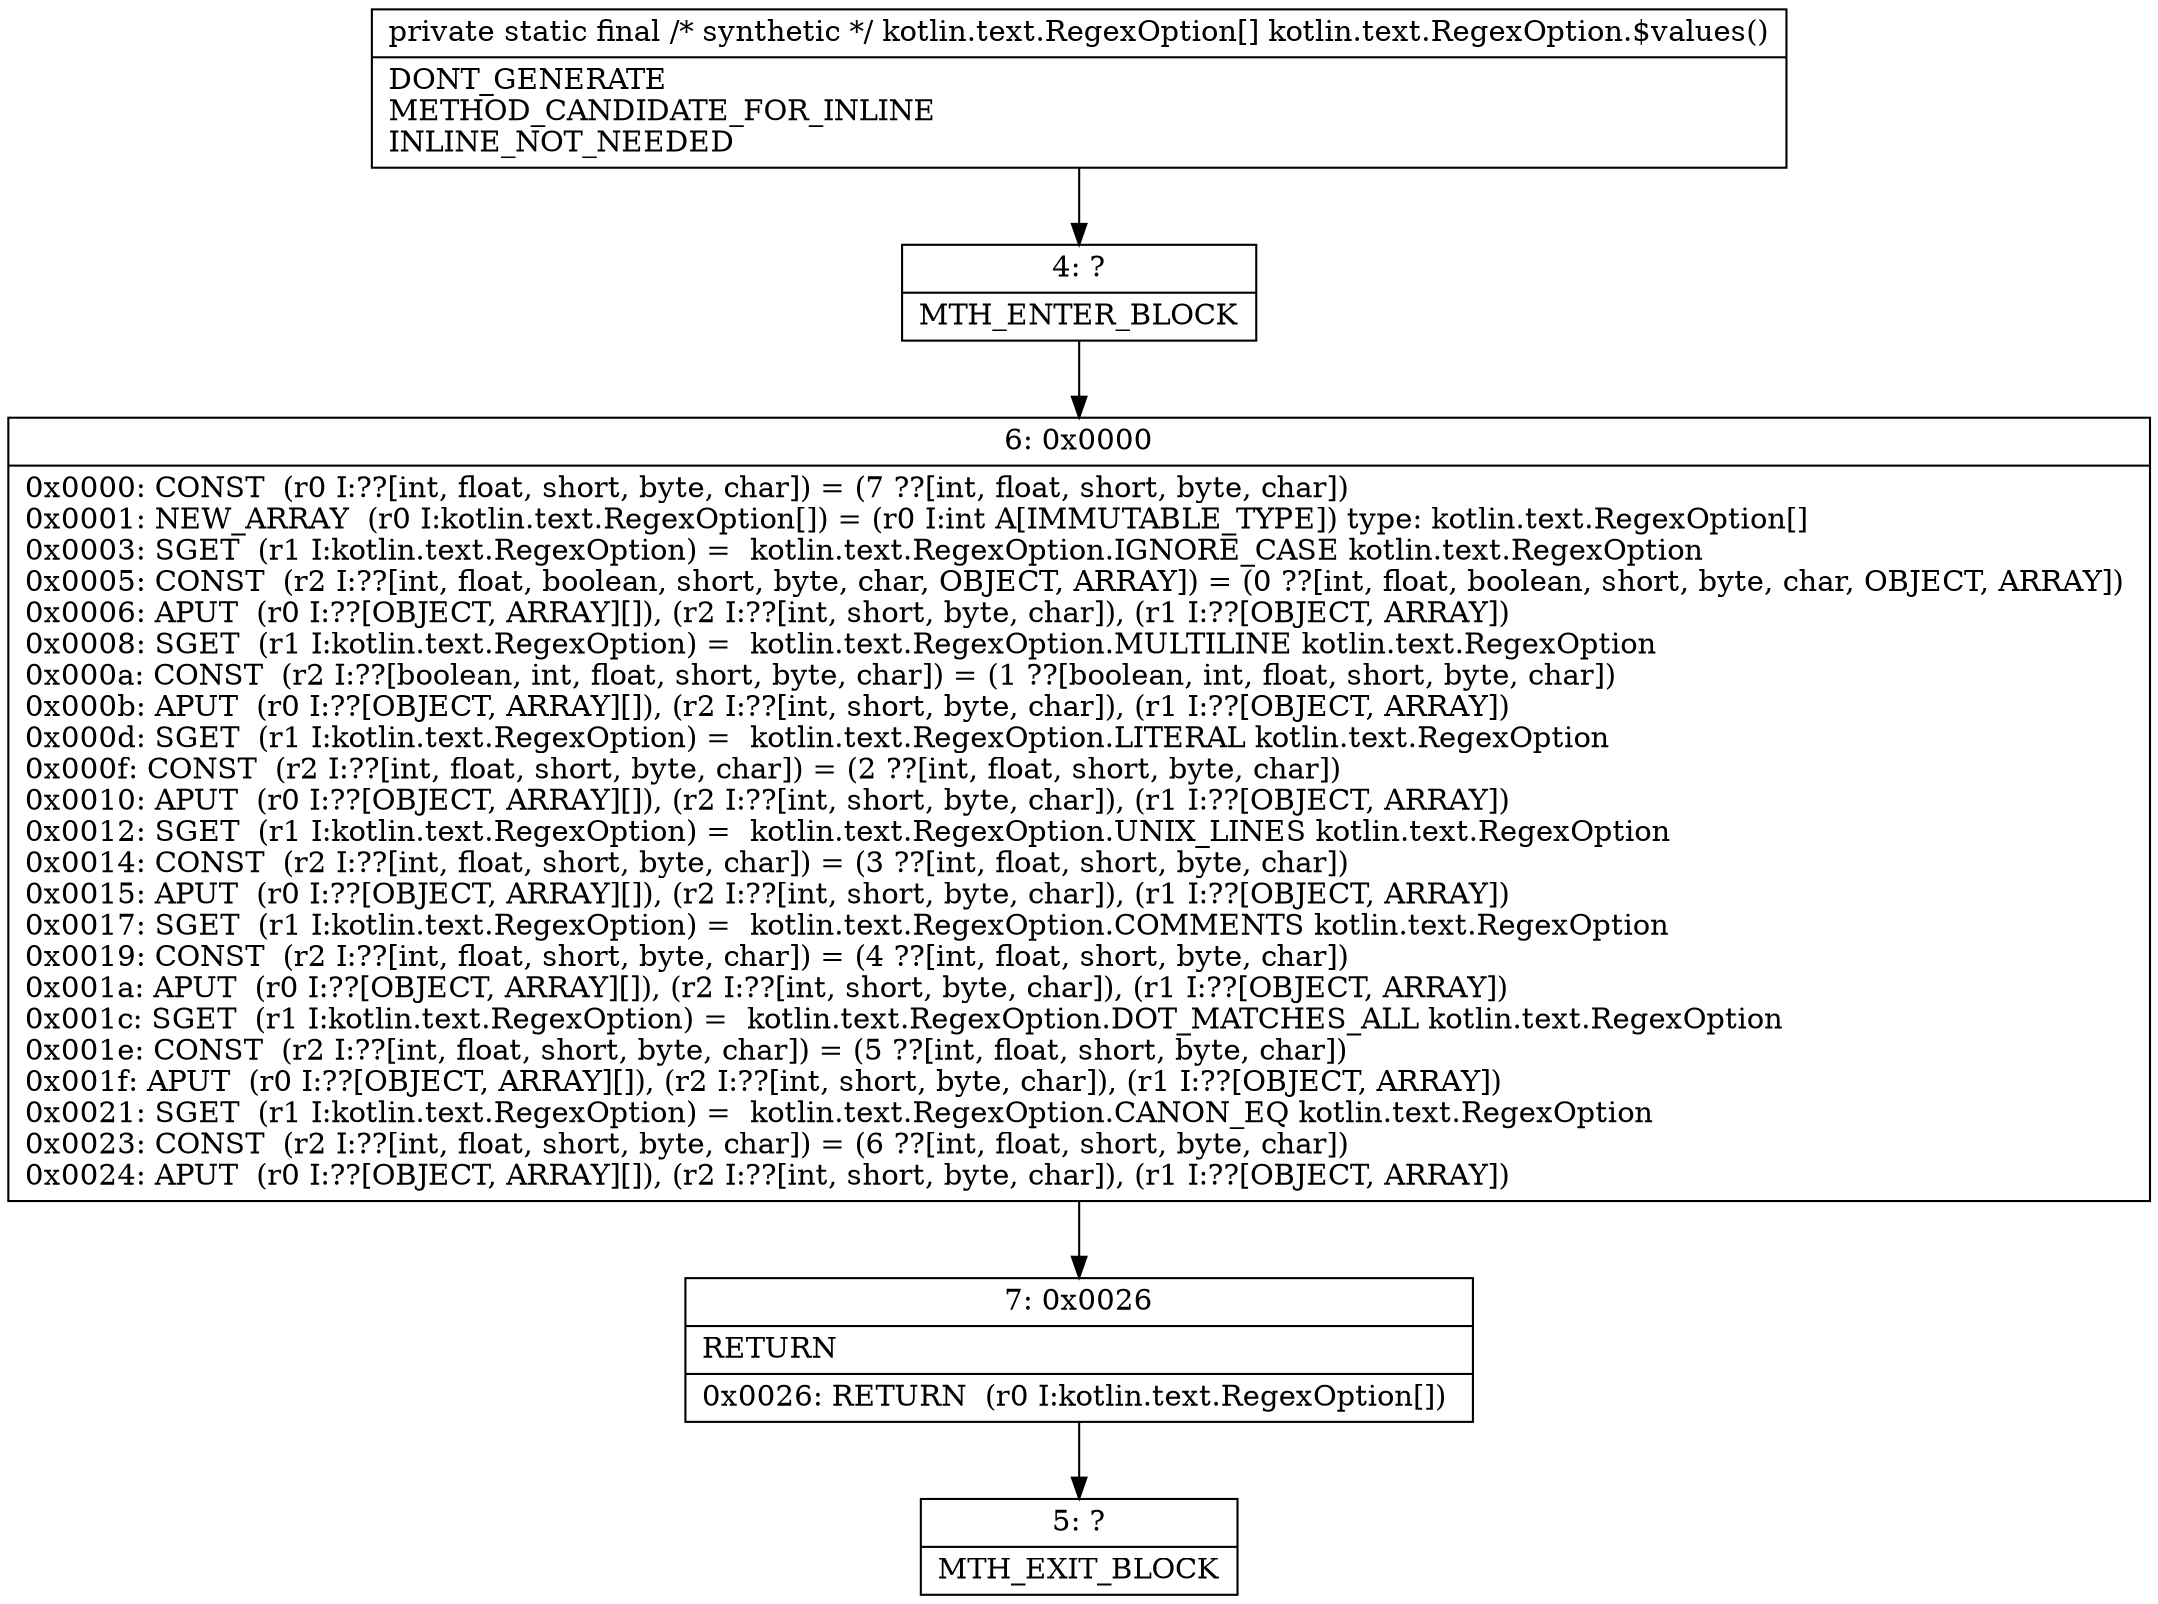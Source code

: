 digraph "CFG forkotlin.text.RegexOption.$values()[Lkotlin\/text\/RegexOption;" {
Node_4 [shape=record,label="{4\:\ ?|MTH_ENTER_BLOCK\l}"];
Node_6 [shape=record,label="{6\:\ 0x0000|0x0000: CONST  (r0 I:??[int, float, short, byte, char]) = (7 ??[int, float, short, byte, char]) \l0x0001: NEW_ARRAY  (r0 I:kotlin.text.RegexOption[]) = (r0 I:int A[IMMUTABLE_TYPE]) type: kotlin.text.RegexOption[] \l0x0003: SGET  (r1 I:kotlin.text.RegexOption) =  kotlin.text.RegexOption.IGNORE_CASE kotlin.text.RegexOption \l0x0005: CONST  (r2 I:??[int, float, boolean, short, byte, char, OBJECT, ARRAY]) = (0 ??[int, float, boolean, short, byte, char, OBJECT, ARRAY]) \l0x0006: APUT  (r0 I:??[OBJECT, ARRAY][]), (r2 I:??[int, short, byte, char]), (r1 I:??[OBJECT, ARRAY]) \l0x0008: SGET  (r1 I:kotlin.text.RegexOption) =  kotlin.text.RegexOption.MULTILINE kotlin.text.RegexOption \l0x000a: CONST  (r2 I:??[boolean, int, float, short, byte, char]) = (1 ??[boolean, int, float, short, byte, char]) \l0x000b: APUT  (r0 I:??[OBJECT, ARRAY][]), (r2 I:??[int, short, byte, char]), (r1 I:??[OBJECT, ARRAY]) \l0x000d: SGET  (r1 I:kotlin.text.RegexOption) =  kotlin.text.RegexOption.LITERAL kotlin.text.RegexOption \l0x000f: CONST  (r2 I:??[int, float, short, byte, char]) = (2 ??[int, float, short, byte, char]) \l0x0010: APUT  (r0 I:??[OBJECT, ARRAY][]), (r2 I:??[int, short, byte, char]), (r1 I:??[OBJECT, ARRAY]) \l0x0012: SGET  (r1 I:kotlin.text.RegexOption) =  kotlin.text.RegexOption.UNIX_LINES kotlin.text.RegexOption \l0x0014: CONST  (r2 I:??[int, float, short, byte, char]) = (3 ??[int, float, short, byte, char]) \l0x0015: APUT  (r0 I:??[OBJECT, ARRAY][]), (r2 I:??[int, short, byte, char]), (r1 I:??[OBJECT, ARRAY]) \l0x0017: SGET  (r1 I:kotlin.text.RegexOption) =  kotlin.text.RegexOption.COMMENTS kotlin.text.RegexOption \l0x0019: CONST  (r2 I:??[int, float, short, byte, char]) = (4 ??[int, float, short, byte, char]) \l0x001a: APUT  (r0 I:??[OBJECT, ARRAY][]), (r2 I:??[int, short, byte, char]), (r1 I:??[OBJECT, ARRAY]) \l0x001c: SGET  (r1 I:kotlin.text.RegexOption) =  kotlin.text.RegexOption.DOT_MATCHES_ALL kotlin.text.RegexOption \l0x001e: CONST  (r2 I:??[int, float, short, byte, char]) = (5 ??[int, float, short, byte, char]) \l0x001f: APUT  (r0 I:??[OBJECT, ARRAY][]), (r2 I:??[int, short, byte, char]), (r1 I:??[OBJECT, ARRAY]) \l0x0021: SGET  (r1 I:kotlin.text.RegexOption) =  kotlin.text.RegexOption.CANON_EQ kotlin.text.RegexOption \l0x0023: CONST  (r2 I:??[int, float, short, byte, char]) = (6 ??[int, float, short, byte, char]) \l0x0024: APUT  (r0 I:??[OBJECT, ARRAY][]), (r2 I:??[int, short, byte, char]), (r1 I:??[OBJECT, ARRAY]) \l}"];
Node_7 [shape=record,label="{7\:\ 0x0026|RETURN\l|0x0026: RETURN  (r0 I:kotlin.text.RegexOption[]) \l}"];
Node_5 [shape=record,label="{5\:\ ?|MTH_EXIT_BLOCK\l}"];
MethodNode[shape=record,label="{private static final \/* synthetic *\/ kotlin.text.RegexOption[] kotlin.text.RegexOption.$values()  | DONT_GENERATE\lMETHOD_CANDIDATE_FOR_INLINE\lINLINE_NOT_NEEDED\l}"];
MethodNode -> Node_4;Node_4 -> Node_6;
Node_6 -> Node_7;
Node_7 -> Node_5;
}

